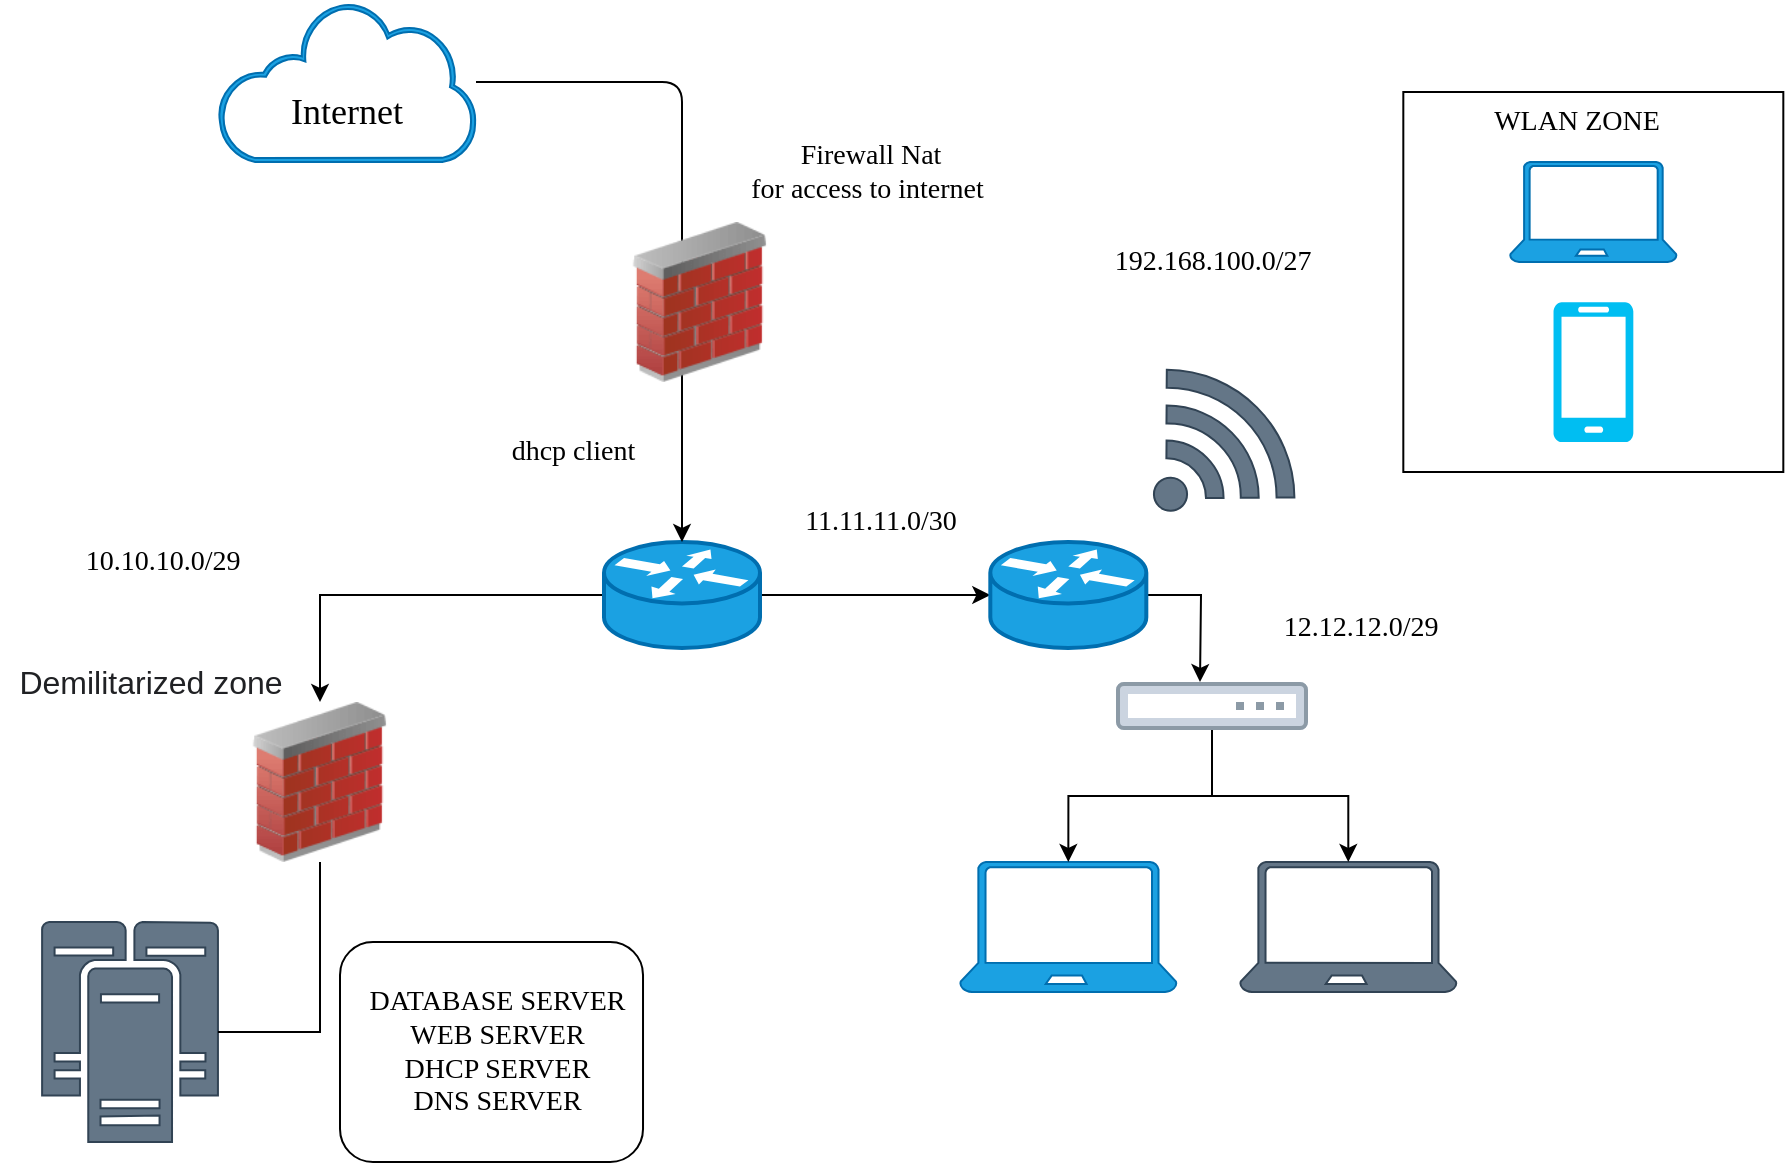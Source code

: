 <mxfile version="19.0.0" type="github">
  <diagram id="K8JyY1M9abN5WWvUtpTt" name="Page-1">
    <mxGraphModel dx="1125" dy="581" grid="1" gridSize="10" guides="1" tooltips="1" connect="1" arrows="1" fold="1" page="1" pageScale="1" pageWidth="850" pageHeight="1100" math="0" shadow="0">
      <root>
        <mxCell id="0" />
        <mxCell id="1" parent="0" />
        <mxCell id="ejsla1Y8WwSgFdW7Nb9R-68" value="" style="whiteSpace=wrap;html=1;aspect=fixed;fontFamily=Verdana;fontSize=14;" vertex="1" parent="1">
          <mxGeometry x="711.66" y="155" width="190" height="190" as="geometry" />
        </mxCell>
        <mxCell id="ejsla1Y8WwSgFdW7Nb9R-59" value="" style="rounded=1;whiteSpace=wrap;html=1;fontFamily=Verdana;fontSize=14;" vertex="1" parent="1">
          <mxGeometry x="180" y="580" width="151.51" height="110" as="geometry" />
        </mxCell>
        <mxCell id="ejsla1Y8WwSgFdW7Nb9R-5" style="edgeStyle=orthogonalEdgeStyle;orthogonalLoop=1;jettySize=auto;html=1;" edge="1" parent="1" source="ejsla1Y8WwSgFdW7Nb9R-2" target="ejsla1Y8WwSgFdW7Nb9R-4">
          <mxGeometry relative="1" as="geometry" />
        </mxCell>
        <mxCell id="ejsla1Y8WwSgFdW7Nb9R-54" style="edgeStyle=orthogonalEdgeStyle;rounded=0;orthogonalLoop=1;jettySize=auto;html=1;fontFamily=Verdana;fontSize=14;" edge="1" parent="1" source="ejsla1Y8WwSgFdW7Nb9R-2" target="ejsla1Y8WwSgFdW7Nb9R-47">
          <mxGeometry relative="1" as="geometry" />
        </mxCell>
        <mxCell id="ejsla1Y8WwSgFdW7Nb9R-2" value="" style="shape=mxgraph.cisco.routers.router;html=1;pointerEvents=1;dashed=0;fillColor=#1ba1e2;strokeColor=#006EAF;strokeWidth=2;verticalLabelPosition=bottom;verticalAlign=top;align=center;outlineConnect=0;fontColor=#ffffff;" vertex="1" parent="1">
          <mxGeometry x="312" y="380" width="78" height="53" as="geometry" />
        </mxCell>
        <mxCell id="ejsla1Y8WwSgFdW7Nb9R-25" style="edgeStyle=orthogonalEdgeStyle;rounded=0;orthogonalLoop=1;jettySize=auto;html=1;" edge="1" parent="1" source="ejsla1Y8WwSgFdW7Nb9R-4">
          <mxGeometry relative="1" as="geometry">
            <mxPoint x="610" y="450" as="targetPoint" />
          </mxGeometry>
        </mxCell>
        <mxCell id="ejsla1Y8WwSgFdW7Nb9R-4" value="" style="shape=mxgraph.cisco.routers.router;html=1;pointerEvents=1;dashed=0;fillColor=#1ba1e2;strokeColor=#006EAF;strokeWidth=2;verticalLabelPosition=bottom;verticalAlign=top;align=center;outlineConnect=0;fontColor=#ffffff;" vertex="1" parent="1">
          <mxGeometry x="505.16" y="380" width="78" height="53" as="geometry" />
        </mxCell>
        <mxCell id="ejsla1Y8WwSgFdW7Nb9R-10" style="edgeStyle=orthogonalEdgeStyle;orthogonalLoop=1;jettySize=auto;html=1;entryX=0.5;entryY=0;entryDx=0;entryDy=0;entryPerimeter=0;" edge="1" parent="1" source="ejsla1Y8WwSgFdW7Nb9R-7" target="ejsla1Y8WwSgFdW7Nb9R-2">
          <mxGeometry relative="1" as="geometry" />
        </mxCell>
        <mxCell id="ejsla1Y8WwSgFdW7Nb9R-7" value="" style="aspect=fixed;pointerEvents=1;shadow=0;dashed=0;html=1;labelPosition=center;verticalLabelPosition=bottom;verticalAlign=top;align=center;shape=mxgraph.mscae.enterprise.internet_hollow;fillColor=#1ba1e2;fontColor=#ffffff;strokeColor=#006EAF;" vertex="1" parent="1">
          <mxGeometry x="118.97" y="110" width="129.03" height="80" as="geometry" />
        </mxCell>
        <mxCell id="ejsla1Y8WwSgFdW7Nb9R-15" value="" style="sketch=0;aspect=fixed;pointerEvents=1;shadow=0;dashed=0;html=1;strokeColor=#314354;labelPosition=center;verticalLabelPosition=bottom;verticalAlign=top;align=center;fillColor=#647687;shape=mxgraph.mscae.enterprise.cluster_server;fontColor=#ffffff;" vertex="1" parent="1">
          <mxGeometry x="30.97" y="570" width="88" height="110" as="geometry" />
        </mxCell>
        <mxCell id="ejsla1Y8WwSgFdW7Nb9R-19" value="" style="image;html=1;image=img/lib/clip_art/networking/Firewall_02_128x128.png" vertex="1" parent="1">
          <mxGeometry x="320" y="220" width="80" height="80" as="geometry" />
        </mxCell>
        <mxCell id="ejsla1Y8WwSgFdW7Nb9R-20" value="" style="sketch=0;aspect=fixed;pointerEvents=1;shadow=0;dashed=0;html=1;strokeColor=#006EAF;labelPosition=center;verticalLabelPosition=bottom;verticalAlign=top;align=center;fillColor=#1ba1e2;shape=mxgraph.azure.laptop;fontColor=#ffffff;" vertex="1" parent="1">
          <mxGeometry x="490" y="540" width="108.33" height="65" as="geometry" />
        </mxCell>
        <mxCell id="ejsla1Y8WwSgFdW7Nb9R-21" value="" style="sketch=0;aspect=fixed;pointerEvents=1;shadow=0;dashed=0;html=1;strokeColor=#314354;labelPosition=center;verticalLabelPosition=bottom;verticalAlign=top;align=center;fillColor=#647687;shape=mxgraph.azure.laptop;fontColor=#ffffff;" vertex="1" parent="1">
          <mxGeometry x="630" y="540" width="108.33" height="65" as="geometry" />
        </mxCell>
        <mxCell id="ejsla1Y8WwSgFdW7Nb9R-26" style="edgeStyle=orthogonalEdgeStyle;rounded=0;orthogonalLoop=1;jettySize=auto;html=1;entryX=0.5;entryY=0;entryDx=0;entryDy=0;entryPerimeter=0;" edge="1" parent="1" source="ejsla1Y8WwSgFdW7Nb9R-23" target="ejsla1Y8WwSgFdW7Nb9R-20">
          <mxGeometry relative="1" as="geometry" />
        </mxCell>
        <mxCell id="ejsla1Y8WwSgFdW7Nb9R-27" style="edgeStyle=orthogonalEdgeStyle;rounded=0;orthogonalLoop=1;jettySize=auto;html=1;exitX=0.5;exitY=1;exitDx=0;exitDy=0;" edge="1" parent="1" source="ejsla1Y8WwSgFdW7Nb9R-23" target="ejsla1Y8WwSgFdW7Nb9R-21">
          <mxGeometry relative="1" as="geometry" />
        </mxCell>
        <mxCell id="ejsla1Y8WwSgFdW7Nb9R-23" value="" style="aspect=fixed;perimeter=ellipsePerimeter;html=1;align=center;fontSize=12;verticalAlign=top;fontColor=#364149;shadow=0;dashed=0;image;image=img/lib/cumulus/switch_bare_metal_empty.svg;" vertex="1" parent="1">
          <mxGeometry x="568" y="450" width="96" height="24" as="geometry" />
        </mxCell>
        <mxCell id="ejsla1Y8WwSgFdW7Nb9R-44" value="" style="sketch=0;aspect=fixed;pointerEvents=1;shadow=0;dashed=0;html=1;strokeColor=#006EAF;labelPosition=center;verticalLabelPosition=bottom;verticalAlign=top;align=center;fillColor=#1ba1e2;shape=mxgraph.azure.laptop;fontColor=#ffffff;" vertex="1" parent="1">
          <mxGeometry x="764.99" y="190" width="83.33" height="50" as="geometry" />
        </mxCell>
        <mxCell id="ejsla1Y8WwSgFdW7Nb9R-45" value="" style="sketch=0;aspect=fixed;pointerEvents=1;shadow=0;dashed=0;html=1;strokeColor=#314354;labelPosition=center;verticalLabelPosition=bottom;verticalAlign=top;align=center;fillColor=#647687;shape=mxgraph.mscae.enterprise.wireless_connection;rotation=-45;fontColor=#ffffff;" vertex="1" parent="1">
          <mxGeometry x="578.11" y="290" width="75.78" height="90.21" as="geometry" />
        </mxCell>
        <mxCell id="ejsla1Y8WwSgFdW7Nb9R-46" value="" style="verticalLabelPosition=bottom;html=1;verticalAlign=top;align=center;strokeColor=none;fillColor=#00BEF2;shape=mxgraph.azure.mobile;pointerEvents=1;" vertex="1" parent="1">
          <mxGeometry x="786.66" y="260" width="40" height="70" as="geometry" />
        </mxCell>
        <mxCell id="ejsla1Y8WwSgFdW7Nb9R-47" value="" style="image;html=1;image=img/lib/clip_art/networking/Firewall_02_128x128.png" vertex="1" parent="1">
          <mxGeometry x="130" y="460" width="80" height="80" as="geometry" />
        </mxCell>
        <mxCell id="ejsla1Y8WwSgFdW7Nb9R-48" value="" style="edgeStyle=orthogonalEdgeStyle;rounded=0;orthogonalLoop=1;jettySize=auto;html=1;endArrow=none;" edge="1" parent="1" source="ejsla1Y8WwSgFdW7Nb9R-15" target="ejsla1Y8WwSgFdW7Nb9R-47">
          <mxGeometry relative="1" as="geometry">
            <mxPoint x="248" y="515" as="sourcePoint" />
            <mxPoint x="359" y="413" as="targetPoint" />
          </mxGeometry>
        </mxCell>
        <mxCell id="ejsla1Y8WwSgFdW7Nb9R-50" value="&lt;font face=&quot;Verdana&quot; style=&quot;font-size: 18px;&quot;&gt;Internet&lt;/font&gt;" style="text;html=1;align=center;verticalAlign=middle;resizable=0;points=[];autosize=1;strokeColor=none;fillColor=none;" vertex="1" parent="1">
          <mxGeometry x="138.49" y="155" width="90" height="20" as="geometry" />
        </mxCell>
        <mxCell id="ejsla1Y8WwSgFdW7Nb9R-51" value="&lt;font style=&quot;font-size: 14px;&quot; face=&quot;Verdana&quot;&gt;Firewall Nat &lt;br&gt;for access to internet&amp;nbsp;&lt;/font&gt;" style="text;html=1;align=center;verticalAlign=middle;resizable=0;points=[];autosize=1;strokeColor=none;fillColor=none;" vertex="1" parent="1">
          <mxGeometry x="360" y="175" width="170" height="40" as="geometry" />
        </mxCell>
        <mxCell id="ejsla1Y8WwSgFdW7Nb9R-55" value="&lt;span style=&quot;color: rgb(32, 33, 36); font-family: arial, sans-serif; font-size: 16px; text-align: left; background-color: rgb(255, 255, 255);&quot;&gt;Demilitarized zone&lt;/span&gt;" style="text;html=1;align=center;verticalAlign=middle;resizable=0;points=[];autosize=1;strokeColor=none;fillColor=none;" vertex="1" parent="1">
          <mxGeometry x="10.0" y="440" width="150" height="20" as="geometry" />
        </mxCell>
        <mxCell id="ejsla1Y8WwSgFdW7Nb9R-56" value="&lt;font style=&quot;&quot;&gt;&lt;font style=&quot;font-size: 14px;&quot;&gt;DATABASE SERVER&amp;nbsp;&lt;br&gt;WEB SERVER&amp;nbsp;&lt;br&gt;DHCP SERVER&amp;nbsp;&lt;br&gt;DNS SERVER&amp;nbsp;&lt;/font&gt;&lt;br&gt;&lt;/font&gt;" style="text;html=1;align=center;verticalAlign=middle;resizable=0;points=[];autosize=1;strokeColor=none;fillColor=none;fontSize=14;fontFamily=Verdana;" vertex="1" parent="1">
          <mxGeometry x="180" y="600" width="160" height="70" as="geometry" />
        </mxCell>
        <mxCell id="ejsla1Y8WwSgFdW7Nb9R-60" value="10.10.10.0/29" style="text;html=1;align=center;verticalAlign=middle;resizable=0;points=[];autosize=1;strokeColor=none;fillColor=none;fontSize=14;fontFamily=Verdana;" vertex="1" parent="1">
          <mxGeometry x="30.97" y="380.21" width="120" height="20" as="geometry" />
        </mxCell>
        <mxCell id="ejsla1Y8WwSgFdW7Nb9R-61" value="11.11.11.0/30" style="text;html=1;align=center;verticalAlign=middle;resizable=0;points=[];autosize=1;strokeColor=none;fillColor=none;fontSize=14;fontFamily=Verdana;" vertex="1" parent="1">
          <mxGeometry x="390" y="360" width="120" height="20" as="geometry" />
        </mxCell>
        <mxCell id="ejsla1Y8WwSgFdW7Nb9R-62" value="12.12.12.0/29" style="text;html=1;align=center;verticalAlign=middle;resizable=0;points=[];autosize=1;strokeColor=none;fillColor=none;fontSize=14;fontFamily=Verdana;" vertex="1" parent="1">
          <mxGeometry x="630" y="413" width="120" height="20" as="geometry" />
        </mxCell>
        <mxCell id="ejsla1Y8WwSgFdW7Nb9R-63" value="192.168.100.0/27" style="text;html=1;align=center;verticalAlign=middle;resizable=0;points=[];autosize=1;strokeColor=none;fillColor=none;fontSize=14;fontFamily=Verdana;" vertex="1" parent="1">
          <mxGeometry x="546" y="230" width="140" height="20" as="geometry" />
        </mxCell>
        <mxCell id="ejsla1Y8WwSgFdW7Nb9R-69" value="WLAN ZONE" style="text;html=1;align=center;verticalAlign=middle;resizable=0;points=[];autosize=1;strokeColor=none;fillColor=none;fontSize=14;fontFamily=Verdana;" vertex="1" parent="1">
          <mxGeometry x="748.32" y="160" width="100" height="20" as="geometry" />
        </mxCell>
        <mxCell id="ejsla1Y8WwSgFdW7Nb9R-70" value="dhcp client&amp;nbsp;" style="text;html=1;align=center;verticalAlign=middle;resizable=0;points=[];autosize=1;strokeColor=none;fillColor=none;fontSize=14;fontFamily=Verdana;" vertex="1" parent="1">
          <mxGeometry x="248" y="325" width="100" height="20" as="geometry" />
        </mxCell>
      </root>
    </mxGraphModel>
  </diagram>
</mxfile>
